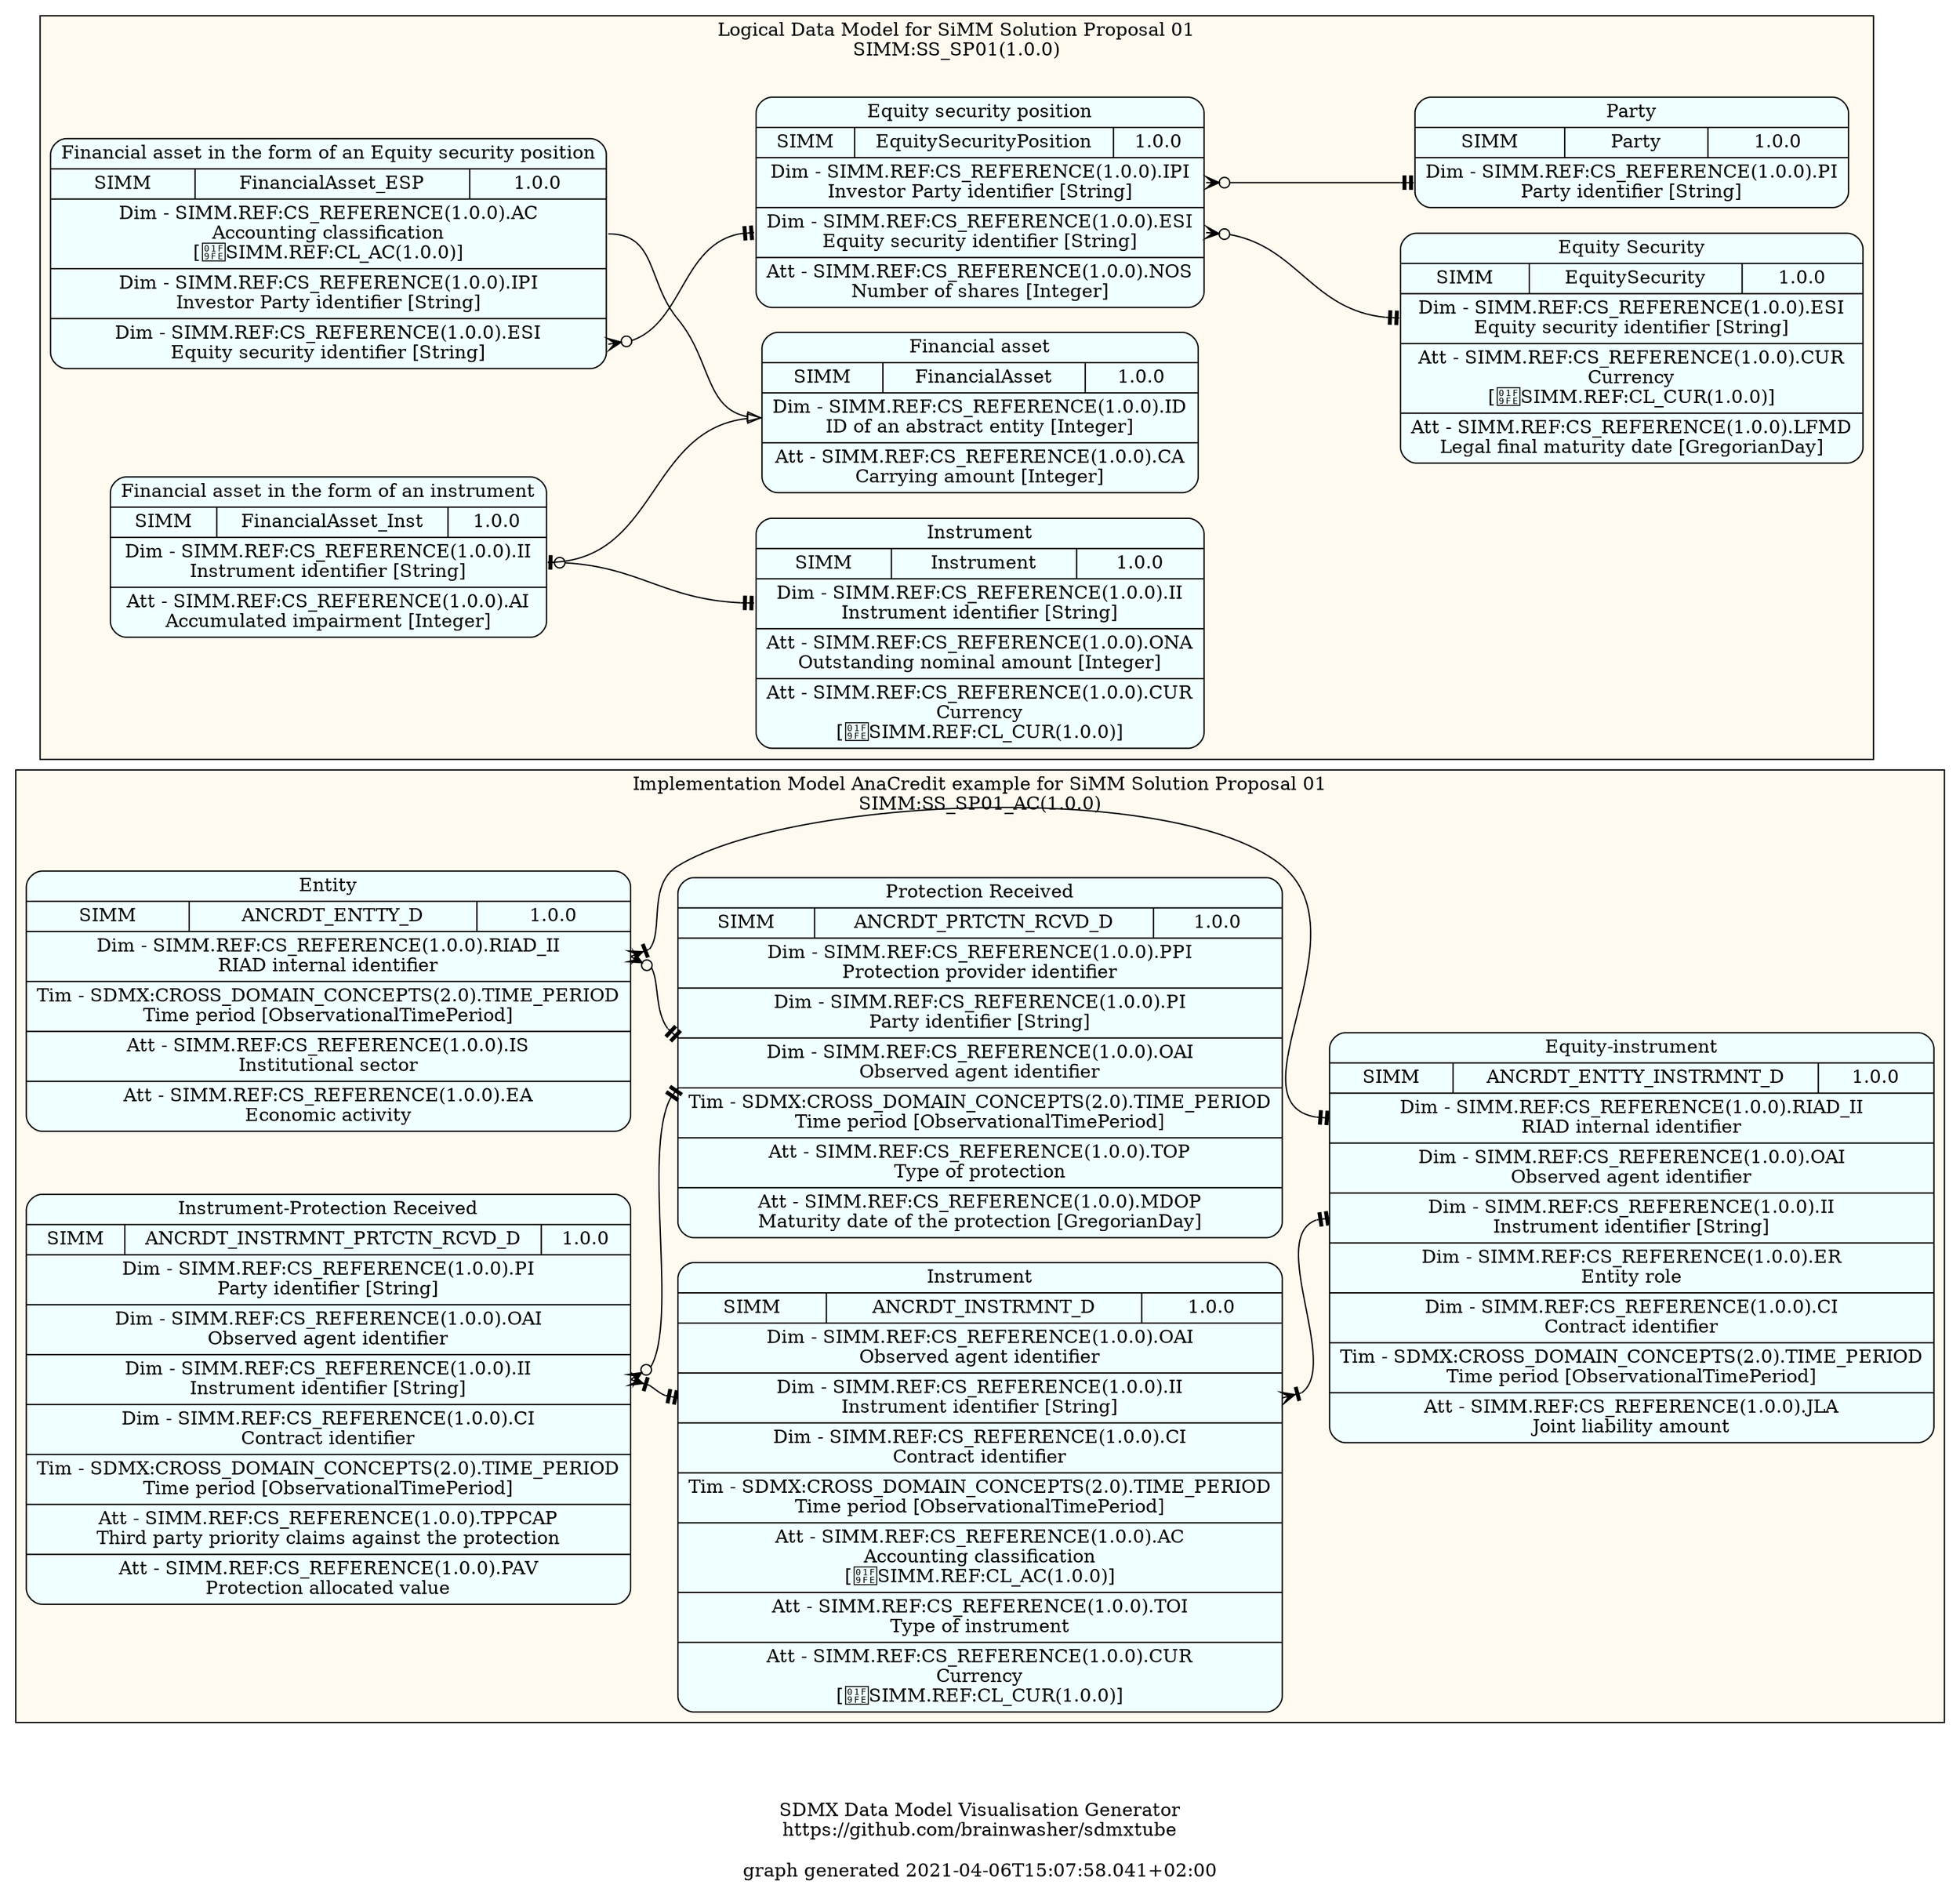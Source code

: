 digraph DependecyMap { rankdir=LR; label="\n\n\nSDMX Data Model Visualisation Generator\nhttps://github.com/brainwasher/sdmxtube\n\ngraph generated 2021-04-06T15:07:58.041+02:00"; 
  
  "SIMM:ANCRDT_ENTTY_D(1.0.0)"
			
			[shape=Mrecord, style="filled" fillcolor="azure"
				tooltip="Entity"
				,
				URL="http://localhost:8080/ws/public/sdmxapi/rest/datastructure/SIMM/ANCRDT_ENTTY_D/1.0.0",
				target=_blank,
				label=" 

					
					Entity
					
					|{SIMM|ANCRDT_ENTTY_D|1.0.0}

					
					
		|{
			<RIAD_II> 
			Dim - 
			SIMM.REF:CS_REFERENCE(1.0.0).RIAD_II
			\nRIAD internal identifier
		}
	
		|{
			<TIME_PERIOD> 
			Tim - 
			SDMX:CROSS_DOMAIN_CONCEPTS(2.0).TIME_PERIOD
			\nTime period [ObservationalTimePeriod]
		}
	
		|{
			<IS> 
			Att - 
			SIMM.REF:CS_REFERENCE(1.0.0).IS
			\nInstitutional sector
		}
	
		|{
			<EA> 
			Att - 
			SIMM.REF:CS_REFERENCE(1.0.0).EA
			\nEconomic activity
		}
	

					
				",
			];
		"SIMM:ANCRDT_ENTTY_INSTRMNT_D(1.0.0)"
			
			[shape=Mrecord, style="filled" fillcolor="azure"
				tooltip="Equity-instrument"
				,
				URL="http://localhost:8080/ws/public/sdmxapi/rest/datastructure/SIMM/ANCRDT_ENTTY_INSTRMNT_D/1.0.0",
				target=_blank,
				label=" 

					
					Equity-instrument
					
					|{SIMM|ANCRDT_ENTTY_INSTRMNT_D|1.0.0}

					
					
		|{
			<RIAD_II> 
			Dim - 
			SIMM.REF:CS_REFERENCE(1.0.0).RIAD_II
			\nRIAD internal identifier
		}
	
		|{
			<OAI> 
			Dim - 
			SIMM.REF:CS_REFERENCE(1.0.0).OAI
			\nObserved agent identifier
		}
	
		|{
			<II> 
			Dim - 
			SIMM.REF:CS_REFERENCE(1.0.0).II
			\nInstrument identifier [String]
		}
	
		|{
			<ER> 
			Dim - 
			SIMM.REF:CS_REFERENCE(1.0.0).ER
			\nEntity role
		}
	
		|{
			<CI> 
			Dim - 
			SIMM.REF:CS_REFERENCE(1.0.0).CI
			\nContract identifier
		}
	
		|{
			<TIME_PERIOD> 
			Tim - 
			SDMX:CROSS_DOMAIN_CONCEPTS(2.0).TIME_PERIOD
			\nTime period [ObservationalTimePeriod]
		}
	
		|{
			<JLA> 
			Att - 
			SIMM.REF:CS_REFERENCE(1.0.0).JLA
			\nJoint liability amount
		}
	

					
				",
			];
		"SIMM:ANCRDT_INSTRMNT_D(1.0.0)"
			
			[shape=Mrecord, style="filled" fillcolor="azure"
				tooltip="Instrument"
				,
				URL="http://localhost:8080/ws/public/sdmxapi/rest/datastructure/SIMM/ANCRDT_INSTRMNT_D/1.0.0",
				target=_blank,
				label=" 

					
					Instrument
					
					|{SIMM|ANCRDT_INSTRMNT_D|1.0.0}

					
					
		|{
			<OAI> 
			Dim - 
			SIMM.REF:CS_REFERENCE(1.0.0).OAI
			\nObserved agent identifier
		}
	
		|{
			<II> 
			Dim - 
			SIMM.REF:CS_REFERENCE(1.0.0).II
			\nInstrument identifier [String]
		}
	
		|{
			<CI> 
			Dim - 
			SIMM.REF:CS_REFERENCE(1.0.0).CI
			\nContract identifier
		}
	
		|{
			<TIME_PERIOD> 
			Tim - 
			SDMX:CROSS_DOMAIN_CONCEPTS(2.0).TIME_PERIOD
			\nTime period [ObservationalTimePeriod]
		}
	
		|{
			<AC> 
			Att - 
			SIMM.REF:CS_REFERENCE(1.0.0).AC
			\nAccounting classification\n[🧾SIMM.REF:CL_AC(1.0.0)]
		}
	
		|{
			<TOI> 
			Att - 
			SIMM.REF:CS_REFERENCE(1.0.0).TOI
			\nType of instrument
		}
	
		|{
			<CUR> 
			Att - 
			SIMM.REF:CS_REFERENCE(1.0.0).CUR
			\nCurrency\n[🧾SIMM.REF:CL_CUR(1.0.0)]
		}
	

					
				",
			];
		"SIMM:ANCRDT_INSTRMNT_PRTCTN_RCVD_D(1.0.0)"
			
			[shape=Mrecord, style="filled" fillcolor="azure"
				tooltip="Instrument-Protection Received"
				,
				URL="http://localhost:8080/ws/public/sdmxapi/rest/datastructure/SIMM/ANCRDT_INSTRMNT_PRTCTN_RCVD_D/1.0.0",
				target=_blank,
				label=" 

					
					Instrument-Protection Received
					
					|{SIMM|ANCRDT_INSTRMNT_PRTCTN_RCVD_D|1.0.0}

					
					
		|{
			<PI> 
			Dim - 
			SIMM.REF:CS_REFERENCE(1.0.0).PI
			\nParty identifier [String]
		}
	
		|{
			<OAI> 
			Dim - 
			SIMM.REF:CS_REFERENCE(1.0.0).OAI
			\nObserved agent identifier
		}
	
		|{
			<II> 
			Dim - 
			SIMM.REF:CS_REFERENCE(1.0.0).II
			\nInstrument identifier [String]
		}
	
		|{
			<CI> 
			Dim - 
			SIMM.REF:CS_REFERENCE(1.0.0).CI
			\nContract identifier
		}
	
		|{
			<TIME_PERIOD> 
			Tim - 
			SDMX:CROSS_DOMAIN_CONCEPTS(2.0).TIME_PERIOD
			\nTime period [ObservationalTimePeriod]
		}
	
		|{
			<TPPCAP> 
			Att - 
			SIMM.REF:CS_REFERENCE(1.0.0).TPPCAP
			\nThird party priority claims against the protection
		}
	
		|{
			<PAV> 
			Att - 
			SIMM.REF:CS_REFERENCE(1.0.0).PAV
			\nProtection allocated value
		}
	

					
				",
			];
		"SIMM:ANCRDT_PRTCTN_RCVD_D(1.0.0)"
			
			[shape=Mrecord, style="filled" fillcolor="azure"
				tooltip="Protection Received"
				,
				URL="http://localhost:8080/ws/public/sdmxapi/rest/datastructure/SIMM/ANCRDT_PRTCTN_RCVD_D/1.0.0",
				target=_blank,
				label=" 

					
					Protection Received
					
					|{SIMM|ANCRDT_PRTCTN_RCVD_D|1.0.0}

					
					
		|{
			<PPI> 
			Dim - 
			SIMM.REF:CS_REFERENCE(1.0.0).PPI
			\nProtection provider identifier
		}
	
		|{
			<PI> 
			Dim - 
			SIMM.REF:CS_REFERENCE(1.0.0).PI
			\nParty identifier [String]
		}
	
		|{
			<OAI> 
			Dim - 
			SIMM.REF:CS_REFERENCE(1.0.0).OAI
			\nObserved agent identifier
		}
	
		|{
			<TIME_PERIOD> 
			Tim - 
			SDMX:CROSS_DOMAIN_CONCEPTS(2.0).TIME_PERIOD
			\nTime period [ObservationalTimePeriod]
		}
	
		|{
			<TOP> 
			Att - 
			SIMM.REF:CS_REFERENCE(1.0.0).TOP
			\nType of protection
		}
	
		|{
			<MDOP> 
			Att - 
			SIMM.REF:CS_REFERENCE(1.0.0).MDOP
			\nMaturity date of the protection [GregorianDay]
		}
	

					
				",
			];
		"SIMM:EquitySecurity(1.0.0)"
			
			[shape=Mrecord, style="filled" fillcolor="azure"
				tooltip="Equity Security"
				,
				URL="http://localhost:8080/ws/public/sdmxapi/rest/datastructure/SIMM/EquitySecurity/1.0.0",
				target=_blank,
				label=" 

					
					Equity Security
					
					|{SIMM|EquitySecurity|1.0.0}

					
					
		|{
			<ESI> 
			Dim - 
			SIMM.REF:CS_REFERENCE(1.0.0).ESI
			\nEquity security identifier [String]
		}
	
		|{
			<CUR> 
			Att - 
			SIMM.REF:CS_REFERENCE(1.0.0).CUR
			\nCurrency\n[🧾SIMM.REF:CL_CUR(1.0.0)]
		}
	
		|{
			<LFMD> 
			Att - 
			SIMM.REF:CS_REFERENCE(1.0.0).LFMD
			\nLegal final maturity date [GregorianDay]
		}
	

					
				",
			];
		"SIMM:EquitySecurityPosition(1.0.0)"
			
			[shape=Mrecord, style="filled" fillcolor="azure"
				tooltip="Equity security position"
				,
				URL="http://localhost:8080/ws/public/sdmxapi/rest/datastructure/SIMM/EquitySecurityPosition/1.0.0",
				target=_blank,
				label=" 

					
					Equity security position
					
					|{SIMM|EquitySecurityPosition|1.0.0}

					
					
		|{
			<IPI> 
			Dim - 
			SIMM.REF:CS_REFERENCE(1.0.0).IPI
			\nInvestor Party identifier [String]
		}
	
		|{
			<ESI> 
			Dim - 
			SIMM.REF:CS_REFERENCE(1.0.0).ESI
			\nEquity security identifier [String]
		}
	
		|{
			<NOS> 
			Att - 
			SIMM.REF:CS_REFERENCE(1.0.0).NOS
			\nNumber of shares [Integer]
		}
	

					
				",
			];
		"SIMM:FinancialAsset(1.0.0)"
			
			[shape=Mrecord, style="filled" fillcolor="azure"
				tooltip="Financial asset\n\nA financial asset is an Asset according to the used Accounting standard that is considered a Financial instrument according to IAS 32"
				,
				URL="http://localhost:8080/ws/public/sdmxapi/rest/datastructure/SIMM/FinancialAsset/1.0.0",
				target=_blank,
				label=" 

					
					Financial asset
					
					|{SIMM|FinancialAsset|1.0.0}

					
					
		|{
			<ID> 
			Dim - 
			SIMM.REF:CS_REFERENCE(1.0.0).ID
			\nID of an abstract entity [Integer]
		}
	
		|{
			<CA> 
			Att - 
			SIMM.REF:CS_REFERENCE(1.0.0).CA
			\nCarrying amount [Integer]
		}
	

					
				",
			];
		"SIMM:FinancialAsset_ESP(1.0.0)"
			
			[shape=Mrecord, style="filled" fillcolor="azure"
				tooltip="Financial asset in the form of an Equity security position"
				,
				URL="http://localhost:8080/ws/public/sdmxapi/rest/datastructure/SIMM/FinancialAsset_ESP/1.0.0",
				target=_blank,
				label=" 

					
					Financial asset in the form of an Equity security position
					
					|{SIMM|FinancialAsset_ESP|1.0.0}

					
					
		|{
			<AC> 
			Dim - 
			SIMM.REF:CS_REFERENCE(1.0.0).AC
			\nAccounting classification\n[🧾SIMM.REF:CL_AC(1.0.0)]
		}
	
		|{
			<IPI> 
			Dim - 
			SIMM.REF:CS_REFERENCE(1.0.0).IPI
			\nInvestor Party identifier [String]
		}
	
		|{
			<ESI> 
			Dim - 
			SIMM.REF:CS_REFERENCE(1.0.0).ESI
			\nEquity security identifier [String]
		}
	

					
				",
			];
		"SIMM:FinancialAsset_Inst(1.0.0)"
			
			[shape=Mrecord, style="filled" fillcolor="azure"
				tooltip="Financial asset in the form of an instrument"
				,
				URL="http://localhost:8080/ws/public/sdmxapi/rest/datastructure/SIMM/FinancialAsset_Inst/1.0.0",
				target=_blank,
				label=" 

					
					Financial asset in the form of an instrument
					
					|{SIMM|FinancialAsset_Inst|1.0.0}

					
					
		|{
			<II> 
			Dim - 
			SIMM.REF:CS_REFERENCE(1.0.0).II
			\nInstrument identifier [String]
		}
	
		|{
			<AI> 
			Att - 
			SIMM.REF:CS_REFERENCE(1.0.0).AI
			\nAccumulated impairment [Integer]
		}
	

					
				",
			];
		"SIMM:Instrument(1.0.0)"
			
			[shape=Mrecord, style="filled" fillcolor="azure"
				tooltip="Instrument"
				,
				URL="http://localhost:8080/ws/public/sdmxapi/rest/datastructure/SIMM/Instrument/1.0.0",
				target=_blank,
				label=" 

					
					Instrument
					
					|{SIMM|Instrument|1.0.0}

					
					
		|{
			<II> 
			Dim - 
			SIMM.REF:CS_REFERENCE(1.0.0).II
			\nInstrument identifier [String]
		}
	
		|{
			<ONA> 
			Att - 
			SIMM.REF:CS_REFERENCE(1.0.0).ONA
			\nOutstanding nominal amount [Integer]
		}
	
		|{
			<CUR> 
			Att - 
			SIMM.REF:CS_REFERENCE(1.0.0).CUR
			\nCurrency\n[🧾SIMM.REF:CL_CUR(1.0.0)]
		}
	

					
				",
			];
		"SIMM:Party(1.0.0)"
			
			[shape=Mrecord, style="filled" fillcolor="azure"
				tooltip="Party"
				,
				URL="http://localhost:8080/ws/public/sdmxapi/rest/datastructure/SIMM/Party/1.0.0",
				target=_blank,
				label=" 

					
					Party
					
					|{SIMM|Party|1.0.0}

					
					
		|{
			<PI> 
			Dim - 
			SIMM.REF:CS_REFERENCE(1.0.0).PI
			\nParty identifier [String]
		}
	

					
				",
			];
		 
				// Structure set for cluster: SIMM:SS_SP01(1.0.0)
				subgraph cluster_SS_SP01 { bgcolor="floralwhite" label="Logical Data Model for SiMM Solution Proposal 01\nSIMM:SS_SP01(1.0.0)\n "
				"SIMM:EquitySecurityPosition(1.0.0)":ESI
				->  
				"SIMM:EquitySecurity(1.0.0)":ESI [ dir="both" arrowtail="crowodot"  arrowhead="teetee" ] 
				"SIMM:EquitySecurityPosition(1.0.0)":IPI
				->  
				"SIMM:Party(1.0.0)":PI [ dir="both" arrowtail="crowodot"  arrowhead="teetee" ] 
				"SIMM:FinancialAsset_ESP(1.0.0)":ESI
				->  
				"SIMM:EquitySecurityPosition(1.0.0)":ESI [ arrowhead="teetee"  dir="both" arrowtail="crowodot" ] 
				"SIMM:FinancialAsset_ESP(1.0.0)":AC
				->  
				"SIMM:FinancialAsset(1.0.0)":ID [ arrowhead="onormal" ] 
				"SIMM:FinancialAsset_Inst(1.0.0)":II
				->  
				"SIMM:FinancialAsset(1.0.0)":ID [ arrowhead="onormal" ] 
				"SIMM:FinancialAsset_Inst(1.0.0)":II
				->  
				"SIMM:Instrument(1.0.0)":II [ arrowhead="teetee"  dir="both" arrowtail="teeodot" ]  }  
				// Structure set for cluster: SIMM:SS_SP01_AC(1.0.0)
				subgraph cluster_SS_SP01_AC { bgcolor="floralwhite" label="Implementation Model AnaCredit example for SiMM Solution Proposal 01\nSIMM:SS_SP01_AC(1.0.0)\n "
				"SIMM:ANCRDT_ENTTY_D(1.0.0)":RIAD_II
				->  
				"SIMM:ANCRDT_ENTTY_INSTRMNT_D(1.0.0)":RIAD_II [ dir="both" arrowtail="crowtee"  arrowhead="teetee" ] 
				"SIMM:ANCRDT_INSTRMNT_D(1.0.0)":II
				->  
				"SIMM:ANCRDT_ENTTY_INSTRMNT_D(1.0.0)":II [ dir="both" arrowtail="crowtee"  arrowhead="teetee" ] 
				"SIMM:ANCRDT_INSTRMNT_PRTCTN_RCVD_D(1.0.0)":II
				->  
				"SIMM:ANCRDT_INSTRMNT_D(1.0.0)":II [ dir="both" arrowtail="crowtee"  arrowhead="teetee" ] 
				"SIMM:ANCRDT_INSTRMNT_PRTCTN_RCVD_D(1.0.0)":II
				->  
				"SIMM:ANCRDT_PRTCTN_RCVD_D(1.0.0)":II [ dir="both" arrowtail="crowodot"  arrowhead="teetee" ] 
				"SIMM:ANCRDT_ENTTY_D(1.0.0)":RIAD_II
				->  
				"SIMM:ANCRDT_PRTCTN_RCVD_D(1.0.0)":RIAD_II [ dir="both" arrowtail="crowodot"  arrowhead="teetee" ]  } }
